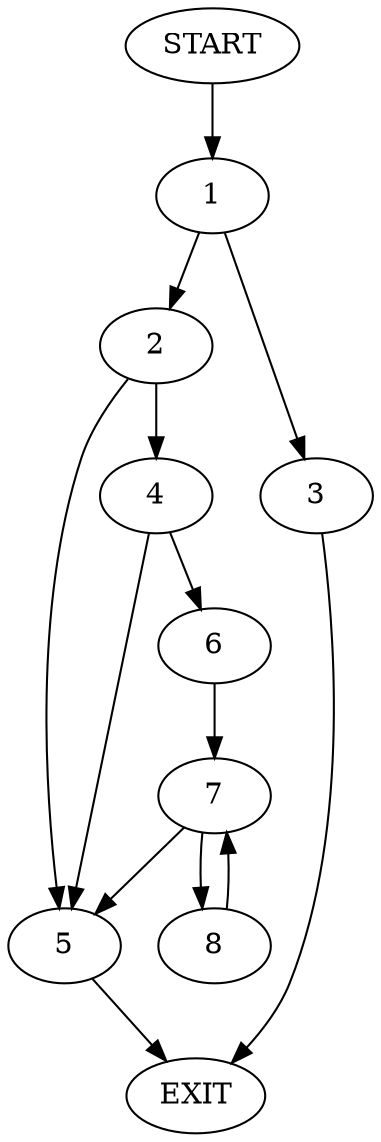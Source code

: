 digraph {
0 [label="START"]
9 [label="EXIT"]
0 -> 1
1 -> 2
1 -> 3
2 -> 4
2 -> 5
3 -> 9
4 -> 5
4 -> 6
5 -> 9
6 -> 7
7 -> 5
7 -> 8
8 -> 7
}
